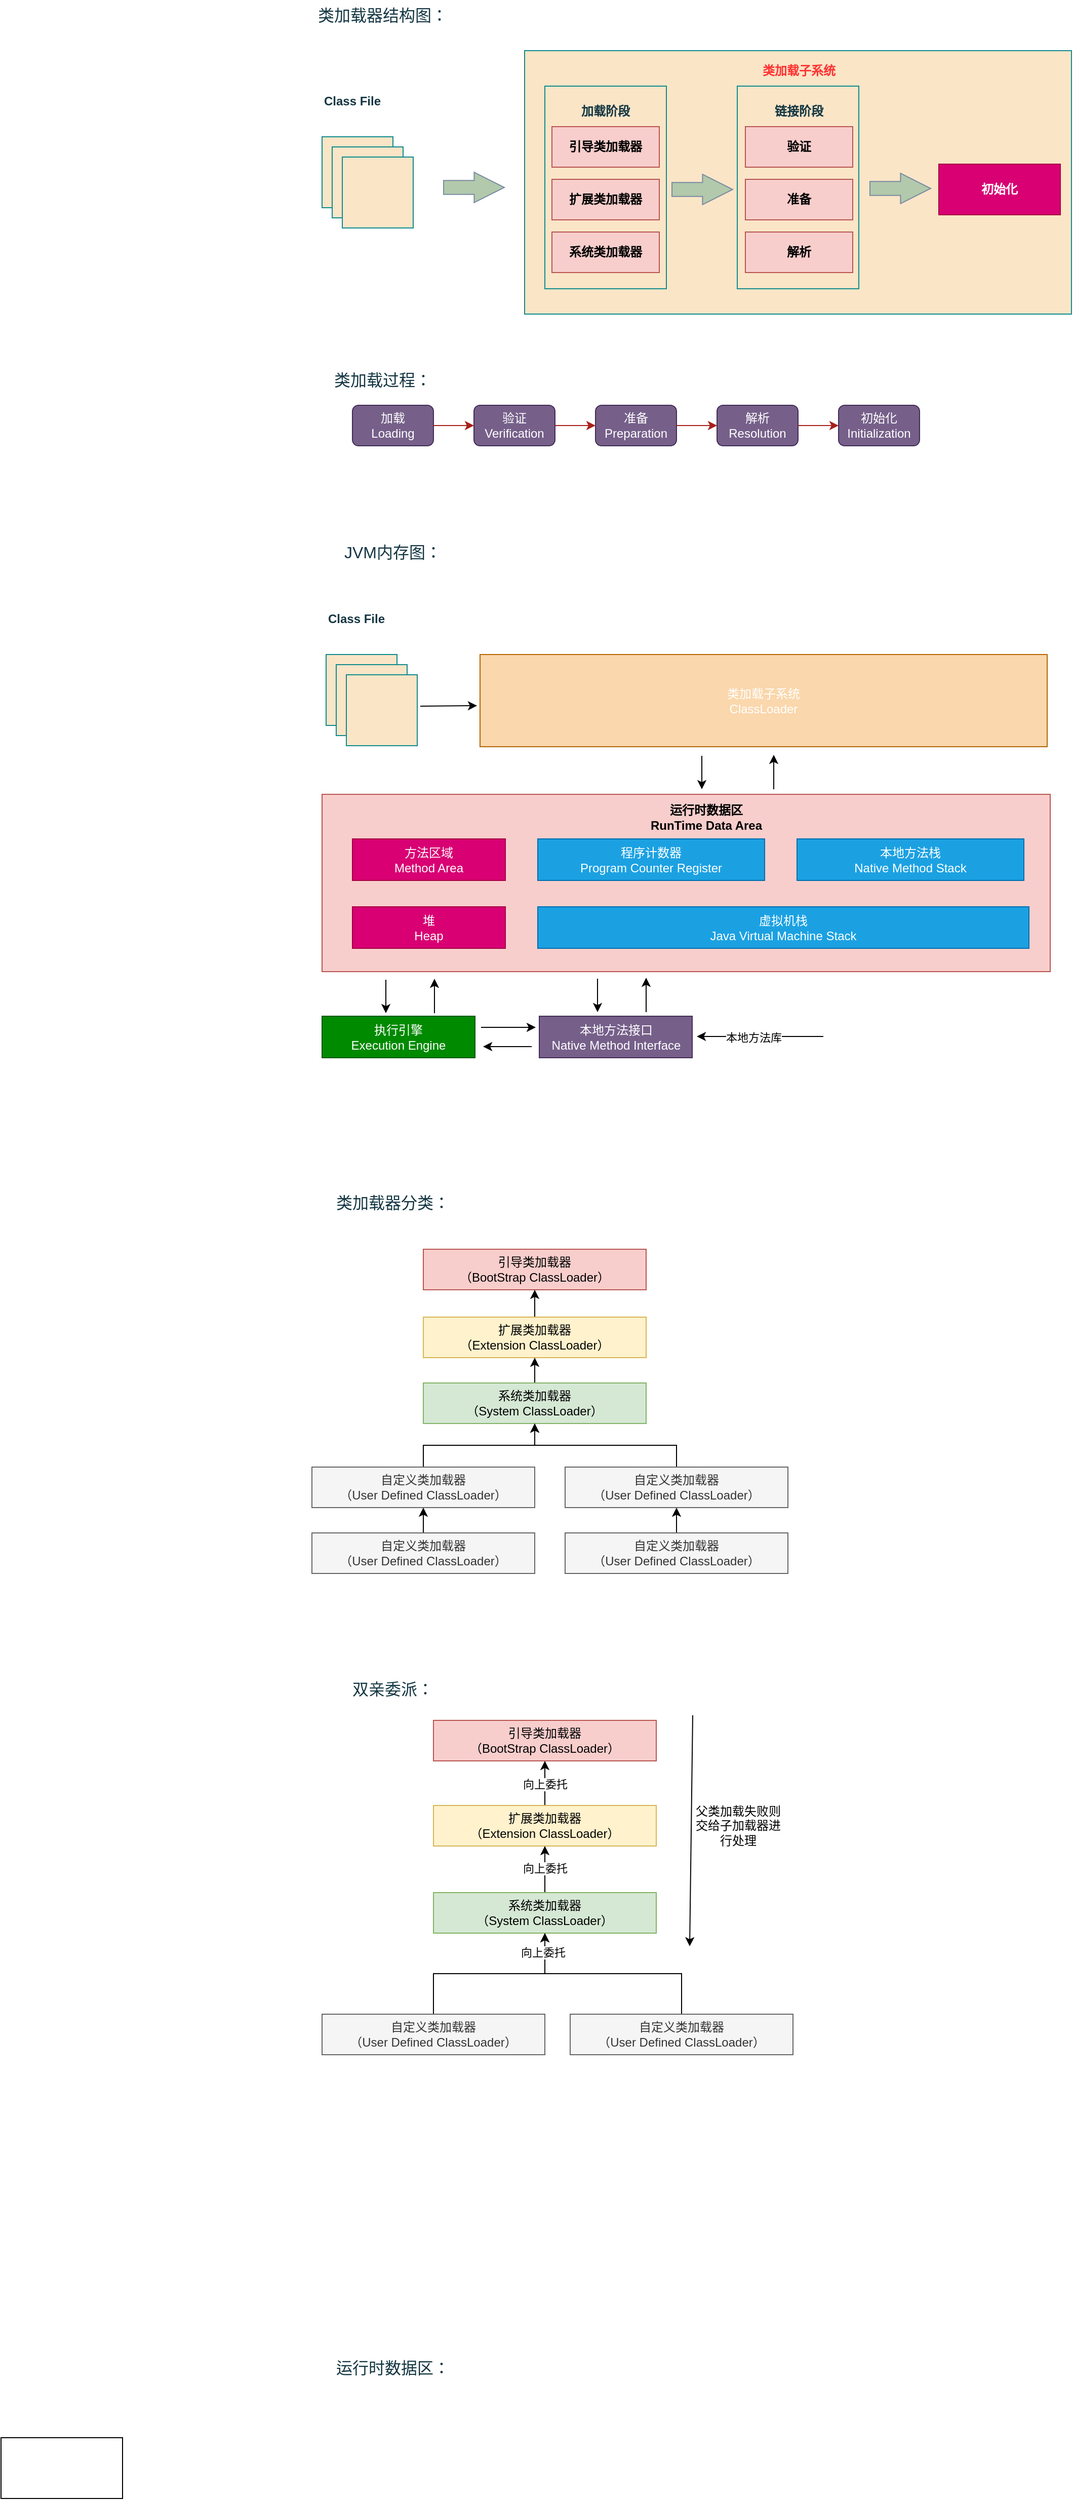 <mxfile version="28.1.2">
  <diagram name="第 1 页" id="eqtePIM6AgWa9ITxUycX">
    <mxGraphModel dx="2040" dy="730" grid="0" gridSize="10" guides="1" tooltips="1" connect="1" arrows="1" fold="1" page="1" pageScale="1" pageWidth="827" pageHeight="1169" math="0" shadow="0">
      <root>
        <mxCell id="0" />
        <mxCell id="1" parent="0" />
        <mxCell id="AoabHPwV4vqNmbXxIZFJ-24" value="" style="group" parent="1" vertex="1" connectable="0">
          <mxGeometry x="50" y="90" width="740" height="260" as="geometry" />
        </mxCell>
        <mxCell id="AoabHPwV4vqNmbXxIZFJ-2" value="" style="rounded=0;whiteSpace=wrap;html=1;labelBackgroundColor=none;fillColor=#FAE5C7;strokeColor=#0F8B8D;fontColor=#143642;fontStyle=1" parent="AoabHPwV4vqNmbXxIZFJ-24" vertex="1">
          <mxGeometry y="85" width="70" height="70" as="geometry" />
        </mxCell>
        <mxCell id="AoabHPwV4vqNmbXxIZFJ-3" value="" style="rounded=0;whiteSpace=wrap;html=1;labelBackgroundColor=none;fillColor=#FAE5C7;strokeColor=#0F8B8D;fontColor=#143642;fontStyle=1" parent="AoabHPwV4vqNmbXxIZFJ-24" vertex="1">
          <mxGeometry x="10" y="95" width="70" height="70" as="geometry" />
        </mxCell>
        <mxCell id="AoabHPwV4vqNmbXxIZFJ-4" value="" style="rounded=0;whiteSpace=wrap;html=1;labelBackgroundColor=none;fillColor=#FAE5C7;strokeColor=#0F8B8D;fontColor=#143642;fontStyle=1" parent="AoabHPwV4vqNmbXxIZFJ-24" vertex="1">
          <mxGeometry x="20" y="105" width="70" height="70" as="geometry" />
        </mxCell>
        <mxCell id="AoabHPwV4vqNmbXxIZFJ-5" value="" style="rounded=0;whiteSpace=wrap;html=1;labelBackgroundColor=none;fillColor=#FAE5C7;strokeColor=#0F8B8D;fontColor=#143642;fontStyle=1" parent="AoabHPwV4vqNmbXxIZFJ-24" vertex="1">
          <mxGeometry x="200" width="540" height="260" as="geometry" />
        </mxCell>
        <mxCell id="AoabHPwV4vqNmbXxIZFJ-8" value="&lt;font color=&quot;#ff3333&quot;&gt;类加载子系统&lt;/font&gt;" style="text;html=1;strokeColor=none;fillColor=none;align=center;verticalAlign=middle;whiteSpace=wrap;rounded=0;fontStyle=1;labelBackgroundColor=none;fontColor=#143642;" parent="AoabHPwV4vqNmbXxIZFJ-24" vertex="1">
          <mxGeometry x="421" y="5" width="100" height="30" as="geometry" />
        </mxCell>
        <mxCell id="AoabHPwV4vqNmbXxIZFJ-9" value="" style="rounded=0;whiteSpace=wrap;html=1;labelBackgroundColor=none;fillColor=#FAE5C7;strokeColor=#0F8B8D;fontColor=#143642;fontStyle=1" parent="AoabHPwV4vqNmbXxIZFJ-24" vertex="1">
          <mxGeometry x="220" y="35" width="120" height="200" as="geometry" />
        </mxCell>
        <mxCell id="AoabHPwV4vqNmbXxIZFJ-10" value="" style="rounded=0;whiteSpace=wrap;html=1;labelBackgroundColor=none;fillColor=#FAE5C7;strokeColor=#0F8B8D;fontColor=#143642;fontStyle=1" parent="AoabHPwV4vqNmbXxIZFJ-24" vertex="1">
          <mxGeometry x="410" y="35" width="120" height="200" as="geometry" />
        </mxCell>
        <mxCell id="AoabHPwV4vqNmbXxIZFJ-11" value="初始化" style="rounded=0;whiteSpace=wrap;html=1;labelBackgroundColor=none;fillColor=#d80073;strokeColor=#A50040;fontColor=#ffffff;fontStyle=1" parent="AoabHPwV4vqNmbXxIZFJ-24" vertex="1">
          <mxGeometry x="609" y="112" width="120" height="50" as="geometry" />
        </mxCell>
        <mxCell id="AoabHPwV4vqNmbXxIZFJ-12" value="加载阶段" style="text;html=1;strokeColor=none;fillColor=none;align=center;verticalAlign=middle;whiteSpace=wrap;rounded=0;labelBackgroundColor=none;fontColor=#143642;fontStyle=1" parent="AoabHPwV4vqNmbXxIZFJ-24" vertex="1">
          <mxGeometry x="250" y="45" width="60" height="30" as="geometry" />
        </mxCell>
        <mxCell id="AoabHPwV4vqNmbXxIZFJ-13" value="链接阶段" style="text;html=1;strokeColor=none;fillColor=none;align=center;verticalAlign=middle;whiteSpace=wrap;rounded=0;labelBackgroundColor=none;fontColor=#143642;fontStyle=1" parent="AoabHPwV4vqNmbXxIZFJ-24" vertex="1">
          <mxGeometry x="441" y="45" width="60" height="30" as="geometry" />
        </mxCell>
        <mxCell id="AoabHPwV4vqNmbXxIZFJ-14" value="引导类加载器" style="rounded=0;whiteSpace=wrap;html=1;labelBackgroundColor=none;fillColor=#f8cecc;strokeColor=#b85450;fontStyle=1" parent="AoabHPwV4vqNmbXxIZFJ-24" vertex="1">
          <mxGeometry x="227" y="75" width="106" height="40" as="geometry" />
        </mxCell>
        <mxCell id="AoabHPwV4vqNmbXxIZFJ-15" value="扩展类加载器" style="rounded=0;whiteSpace=wrap;html=1;labelBackgroundColor=none;fillColor=#f8cecc;strokeColor=#b85450;fontStyle=1" parent="AoabHPwV4vqNmbXxIZFJ-24" vertex="1">
          <mxGeometry x="227" y="127" width="106" height="40" as="geometry" />
        </mxCell>
        <mxCell id="AoabHPwV4vqNmbXxIZFJ-16" value="系统类加载器" style="rounded=0;whiteSpace=wrap;html=1;labelBackgroundColor=none;fillColor=#f8cecc;strokeColor=#b85450;fontStyle=1" parent="AoabHPwV4vqNmbXxIZFJ-24" vertex="1">
          <mxGeometry x="227" y="179" width="106" height="40" as="geometry" />
        </mxCell>
        <mxCell id="AoabHPwV4vqNmbXxIZFJ-17" value="验证" style="rounded=0;whiteSpace=wrap;html=1;labelBackgroundColor=none;fillColor=#f8cecc;strokeColor=#b85450;fontStyle=1" parent="AoabHPwV4vqNmbXxIZFJ-24" vertex="1">
          <mxGeometry x="418" y="75" width="106" height="40" as="geometry" />
        </mxCell>
        <mxCell id="AoabHPwV4vqNmbXxIZFJ-18" value="准备" style="rounded=0;whiteSpace=wrap;html=1;labelBackgroundColor=none;fillColor=#f8cecc;strokeColor=#b85450;fontStyle=1" parent="AoabHPwV4vqNmbXxIZFJ-24" vertex="1">
          <mxGeometry x="418" y="127" width="106" height="40" as="geometry" />
        </mxCell>
        <mxCell id="AoabHPwV4vqNmbXxIZFJ-19" value="解析" style="rounded=0;whiteSpace=wrap;html=1;labelBackgroundColor=none;fillColor=#f8cecc;strokeColor=#b85450;fontStyle=1" parent="AoabHPwV4vqNmbXxIZFJ-24" vertex="1">
          <mxGeometry x="418" y="179" width="106" height="40" as="geometry" />
        </mxCell>
        <mxCell id="AoabHPwV4vqNmbXxIZFJ-20" value="Class File" style="text;html=1;strokeColor=none;fillColor=none;align=center;verticalAlign=middle;whiteSpace=wrap;rounded=0;fontColor=#143642;fontStyle=1" parent="AoabHPwV4vqNmbXxIZFJ-24" vertex="1">
          <mxGeometry y="35" width="60" height="30" as="geometry" />
        </mxCell>
        <mxCell id="AoabHPwV4vqNmbXxIZFJ-21" value="" style="html=1;shadow=0;dashed=0;align=center;verticalAlign=middle;shape=mxgraph.arrows2.arrow;dy=0.54;dx=29.8;direction=east;notch=0;strokeColor=#788AA3;fontColor=#46495D;fillColor=#B2C9AB;" parent="AoabHPwV4vqNmbXxIZFJ-24" vertex="1">
          <mxGeometry x="120" y="120" width="60" height="30" as="geometry" />
        </mxCell>
        <mxCell id="AoabHPwV4vqNmbXxIZFJ-22" value="" style="html=1;shadow=0;dashed=0;align=center;verticalAlign=middle;shape=mxgraph.arrows2.arrow;dy=0.54;dx=29.8;direction=east;notch=0;strokeColor=#788AA3;fontColor=#46495D;fillColor=#B2C9AB;" parent="AoabHPwV4vqNmbXxIZFJ-24" vertex="1">
          <mxGeometry x="345.5" y="122" width="60" height="30" as="geometry" />
        </mxCell>
        <mxCell id="AoabHPwV4vqNmbXxIZFJ-23" value="" style="html=1;shadow=0;dashed=0;align=center;verticalAlign=middle;shape=mxgraph.arrows2.arrow;dy=0.54;dx=29.8;direction=east;notch=0;strokeColor=#788AA3;fontColor=#46495D;fillColor=#B2C9AB;" parent="AoabHPwV4vqNmbXxIZFJ-24" vertex="1">
          <mxGeometry x="541" y="121" width="60" height="30" as="geometry" />
        </mxCell>
        <mxCell id="AoabHPwV4vqNmbXxIZFJ-25" value="类加载器结构图：" style="text;html=1;strokeColor=none;fillColor=none;align=center;verticalAlign=middle;whiteSpace=wrap;rounded=0;fontColor=#143642;fontSize=16;" parent="1" vertex="1">
          <mxGeometry x="40" y="40" width="140" height="30" as="geometry" />
        </mxCell>
        <mxCell id="AoabHPwV4vqNmbXxIZFJ-37" value="" style="group" parent="1" vertex="1" connectable="0">
          <mxGeometry x="40" y="400" width="600" height="80" as="geometry" />
        </mxCell>
        <mxCell id="AoabHPwV4vqNmbXxIZFJ-26" value="类加载过程：" style="text;html=1;strokeColor=none;fillColor=none;align=center;verticalAlign=middle;whiteSpace=wrap;rounded=0;fontColor=#143642;fontSize=16;" parent="AoabHPwV4vqNmbXxIZFJ-37" vertex="1">
          <mxGeometry width="140" height="30" as="geometry" />
        </mxCell>
        <mxCell id="AoabHPwV4vqNmbXxIZFJ-28" value="加载&lt;br&gt;Loading" style="rounded=1;whiteSpace=wrap;html=1;strokeColor=#432D57;fontColor=#ffffff;fillColor=#76608a;" parent="AoabHPwV4vqNmbXxIZFJ-37" vertex="1">
          <mxGeometry x="40" y="40" width="80" height="40" as="geometry" />
        </mxCell>
        <mxCell id="AoabHPwV4vqNmbXxIZFJ-29" value="验证&lt;br&gt;Verification" style="rounded=1;whiteSpace=wrap;html=1;strokeColor=#432D57;fontColor=#ffffff;fillColor=#76608a;" parent="AoabHPwV4vqNmbXxIZFJ-37" vertex="1">
          <mxGeometry x="160" y="40" width="80" height="40" as="geometry" />
        </mxCell>
        <mxCell id="AoabHPwV4vqNmbXxIZFJ-33" value="" style="edgeStyle=orthogonalEdgeStyle;rounded=0;orthogonalLoop=1;jettySize=auto;html=1;strokeColor=#A8201A;fontColor=#143642;fillColor=#FAE5C7;" parent="AoabHPwV4vqNmbXxIZFJ-37" source="AoabHPwV4vqNmbXxIZFJ-28" target="AoabHPwV4vqNmbXxIZFJ-29" edge="1">
          <mxGeometry relative="1" as="geometry" />
        </mxCell>
        <mxCell id="AoabHPwV4vqNmbXxIZFJ-30" value="准备&lt;br&gt;Preparation" style="rounded=1;whiteSpace=wrap;html=1;strokeColor=#432D57;fontColor=#ffffff;fillColor=#76608a;" parent="AoabHPwV4vqNmbXxIZFJ-37" vertex="1">
          <mxGeometry x="280" y="40" width="80" height="40" as="geometry" />
        </mxCell>
        <mxCell id="AoabHPwV4vqNmbXxIZFJ-34" value="" style="edgeStyle=orthogonalEdgeStyle;rounded=0;orthogonalLoop=1;jettySize=auto;html=1;strokeColor=#A8201A;fontColor=#143642;fillColor=#FAE5C7;" parent="AoabHPwV4vqNmbXxIZFJ-37" source="AoabHPwV4vqNmbXxIZFJ-29" target="AoabHPwV4vqNmbXxIZFJ-30" edge="1">
          <mxGeometry relative="1" as="geometry" />
        </mxCell>
        <mxCell id="AoabHPwV4vqNmbXxIZFJ-31" value="解析&lt;br&gt;Resolution" style="rounded=1;whiteSpace=wrap;html=1;strokeColor=#432D57;fontColor=#ffffff;fillColor=#76608a;" parent="AoabHPwV4vqNmbXxIZFJ-37" vertex="1">
          <mxGeometry x="400" y="40" width="80" height="40" as="geometry" />
        </mxCell>
        <mxCell id="AoabHPwV4vqNmbXxIZFJ-35" value="" style="edgeStyle=orthogonalEdgeStyle;rounded=0;orthogonalLoop=1;jettySize=auto;html=1;strokeColor=#A8201A;fontColor=#143642;fillColor=#FAE5C7;" parent="AoabHPwV4vqNmbXxIZFJ-37" source="AoabHPwV4vqNmbXxIZFJ-30" target="AoabHPwV4vqNmbXxIZFJ-31" edge="1">
          <mxGeometry relative="1" as="geometry" />
        </mxCell>
        <mxCell id="AoabHPwV4vqNmbXxIZFJ-32" value="初始化&lt;br&gt;Initialization" style="rounded=1;whiteSpace=wrap;html=1;strokeColor=#432D57;fontColor=#ffffff;fillColor=#76608a;" parent="AoabHPwV4vqNmbXxIZFJ-37" vertex="1">
          <mxGeometry x="520" y="40" width="80" height="40" as="geometry" />
        </mxCell>
        <mxCell id="AoabHPwV4vqNmbXxIZFJ-36" value="" style="edgeStyle=orthogonalEdgeStyle;rounded=0;orthogonalLoop=1;jettySize=auto;html=1;strokeColor=#A8201A;fontColor=#143642;fillColor=#FAE5C7;" parent="AoabHPwV4vqNmbXxIZFJ-37" source="AoabHPwV4vqNmbXxIZFJ-31" target="AoabHPwV4vqNmbXxIZFJ-32" edge="1">
          <mxGeometry relative="1" as="geometry" />
        </mxCell>
        <mxCell id="120FaNfCN4efDwmngprg-2" value="JVM内存图：" style="text;html=1;strokeColor=none;fillColor=none;align=center;verticalAlign=middle;whiteSpace=wrap;rounded=0;fontColor=#143642;fontSize=16;" vertex="1" parent="1">
          <mxGeometry x="50" y="570" width="140" height="30" as="geometry" />
        </mxCell>
        <mxCell id="120FaNfCN4efDwmngprg-33" value="" style="group" vertex="1" connectable="0" parent="1">
          <mxGeometry x="50" y="636" width="719" height="448" as="geometry" />
        </mxCell>
        <mxCell id="120FaNfCN4efDwmngprg-3" value="" style="rounded=0;whiteSpace=wrap;html=1;labelBackgroundColor=none;fillColor=#FAE5C7;strokeColor=#0F8B8D;fontColor=#143642;fontStyle=1" vertex="1" parent="120FaNfCN4efDwmngprg-33">
          <mxGeometry x="4" y="50" width="70" height="70" as="geometry" />
        </mxCell>
        <mxCell id="120FaNfCN4efDwmngprg-4" value="" style="rounded=0;whiteSpace=wrap;html=1;labelBackgroundColor=none;fillColor=#FAE5C7;strokeColor=#0F8B8D;fontColor=#143642;fontStyle=1" vertex="1" parent="120FaNfCN4efDwmngprg-33">
          <mxGeometry x="14" y="60" width="70" height="70" as="geometry" />
        </mxCell>
        <mxCell id="120FaNfCN4efDwmngprg-5" value="" style="rounded=0;whiteSpace=wrap;html=1;labelBackgroundColor=none;fillColor=#FAE5C7;strokeColor=#0F8B8D;fontColor=#143642;fontStyle=1" vertex="1" parent="120FaNfCN4efDwmngprg-33">
          <mxGeometry x="24" y="70" width="70" height="70" as="geometry" />
        </mxCell>
        <mxCell id="120FaNfCN4efDwmngprg-6" value="Class File" style="text;html=1;strokeColor=none;fillColor=none;align=center;verticalAlign=middle;whiteSpace=wrap;rounded=0;fontColor=#143642;fontStyle=1" vertex="1" parent="120FaNfCN4efDwmngprg-33">
          <mxGeometry x="4" width="60" height="30" as="geometry" />
        </mxCell>
        <mxCell id="120FaNfCN4efDwmngprg-7" value="&lt;font style=&quot;color: rgb(255, 255, 255);&quot;&gt;类加载子系统&lt;br&gt;ClassLoader&lt;/font&gt;" style="rounded=0;whiteSpace=wrap;html=1;fillColor=#fad7ac;strokeColor=#b46504;" vertex="1" parent="120FaNfCN4efDwmngprg-33">
          <mxGeometry x="156" y="50" width="560" height="91" as="geometry" />
        </mxCell>
        <mxCell id="120FaNfCN4efDwmngprg-9" value="" style="rounded=0;whiteSpace=wrap;html=1;fillColor=#f8cecc;strokeColor=#b85450;" vertex="1" parent="120FaNfCN4efDwmngprg-33">
          <mxGeometry y="188" width="719" height="175" as="geometry" />
        </mxCell>
        <mxCell id="120FaNfCN4efDwmngprg-10" value="&lt;b&gt;运行时数据区&lt;br&gt;RunTime Data Area&lt;/b&gt;" style="text;html=1;align=center;verticalAlign=middle;whiteSpace=wrap;rounded=0;" vertex="1" parent="120FaNfCN4efDwmngprg-33">
          <mxGeometry x="306.5" y="196" width="144.5" height="30" as="geometry" />
        </mxCell>
        <mxCell id="120FaNfCN4efDwmngprg-12" value="方法区域&lt;br&gt;Method Area" style="rounded=0;whiteSpace=wrap;html=1;fillColor=#d80073;fontColor=#ffffff;strokeColor=#A50040;" vertex="1" parent="120FaNfCN4efDwmngprg-33">
          <mxGeometry x="30" y="232" width="151" height="41" as="geometry" />
        </mxCell>
        <mxCell id="120FaNfCN4efDwmngprg-13" value="堆&lt;br&gt;Heap" style="rounded=0;whiteSpace=wrap;html=1;fillColor=#d80073;fontColor=#ffffff;strokeColor=#A50040;" vertex="1" parent="120FaNfCN4efDwmngprg-33">
          <mxGeometry x="30" y="299" width="151" height="41" as="geometry" />
        </mxCell>
        <mxCell id="120FaNfCN4efDwmngprg-14" value="程序计数器&lt;br&gt;Program Counter Register" style="rounded=0;whiteSpace=wrap;html=1;fillColor=#1ba1e2;fontColor=#ffffff;strokeColor=#006EAF;" vertex="1" parent="120FaNfCN4efDwmngprg-33">
          <mxGeometry x="213" y="232" width="224" height="41" as="geometry" />
        </mxCell>
        <mxCell id="120FaNfCN4efDwmngprg-16" value="本地方法栈&lt;br&gt;Native Method Stack" style="rounded=0;whiteSpace=wrap;html=1;fillColor=#1ba1e2;fontColor=#ffffff;strokeColor=#006EAF;" vertex="1" parent="120FaNfCN4efDwmngprg-33">
          <mxGeometry x="469" y="232" width="224" height="41" as="geometry" />
        </mxCell>
        <mxCell id="120FaNfCN4efDwmngprg-17" value="虚拟机栈&lt;br&gt;Java Virtual Machine Stack" style="rounded=0;whiteSpace=wrap;html=1;fillColor=#1ba1e2;fontColor=#ffffff;strokeColor=#006EAF;" vertex="1" parent="120FaNfCN4efDwmngprg-33">
          <mxGeometry x="213" y="299" width="485" height="41" as="geometry" />
        </mxCell>
        <mxCell id="120FaNfCN4efDwmngprg-18" value="执行引擎&lt;br&gt;Execution Engine" style="rounded=0;whiteSpace=wrap;html=1;fillColor=#008a00;fontColor=#ffffff;strokeColor=#005700;" vertex="1" parent="120FaNfCN4efDwmngprg-33">
          <mxGeometry y="407" width="151" height="41" as="geometry" />
        </mxCell>
        <mxCell id="120FaNfCN4efDwmngprg-19" value="本地方法接口&lt;br&gt;Native Method Interface" style="rounded=0;whiteSpace=wrap;html=1;fillColor=#76608a;fontColor=#ffffff;strokeColor=#432D57;" vertex="1" parent="120FaNfCN4efDwmngprg-33">
          <mxGeometry x="214.5" y="407" width="151" height="41" as="geometry" />
        </mxCell>
        <mxCell id="120FaNfCN4efDwmngprg-21" value="" style="endArrow=classic;html=1;rounded=0;entryX=0;entryY=0.5;entryDx=0;entryDy=0;" edge="1" parent="120FaNfCN4efDwmngprg-33">
          <mxGeometry width="50" height="50" relative="1" as="geometry">
            <mxPoint x="97" y="101" as="sourcePoint" />
            <mxPoint x="153" y="100.5" as="targetPoint" />
          </mxGeometry>
        </mxCell>
        <mxCell id="120FaNfCN4efDwmngprg-23" value="" style="endArrow=classic;html=1;rounded=0;" edge="1" parent="120FaNfCN4efDwmngprg-33">
          <mxGeometry width="50" height="50" relative="1" as="geometry">
            <mxPoint x="375" y="150" as="sourcePoint" />
            <mxPoint x="375" y="183" as="targetPoint" />
          </mxGeometry>
        </mxCell>
        <mxCell id="120FaNfCN4efDwmngprg-24" value="" style="endArrow=classic;html=1;rounded=0;" edge="1" parent="120FaNfCN4efDwmngprg-33">
          <mxGeometry width="50" height="50" relative="1" as="geometry">
            <mxPoint x="446" y="183" as="sourcePoint" />
            <mxPoint x="446" y="149" as="targetPoint" />
          </mxGeometry>
        </mxCell>
        <mxCell id="120FaNfCN4efDwmngprg-25" value="" style="endArrow=classic;html=1;rounded=0;" edge="1" parent="120FaNfCN4efDwmngprg-33">
          <mxGeometry width="50" height="50" relative="1" as="geometry">
            <mxPoint x="63" y="371" as="sourcePoint" />
            <mxPoint x="63" y="404" as="targetPoint" />
          </mxGeometry>
        </mxCell>
        <mxCell id="120FaNfCN4efDwmngprg-26" value="" style="endArrow=classic;html=1;rounded=0;" edge="1" parent="120FaNfCN4efDwmngprg-33">
          <mxGeometry width="50" height="50" relative="1" as="geometry">
            <mxPoint x="111" y="404" as="sourcePoint" />
            <mxPoint x="111" y="370" as="targetPoint" />
          </mxGeometry>
        </mxCell>
        <mxCell id="120FaNfCN4efDwmngprg-27" value="" style="endArrow=classic;html=1;rounded=0;" edge="1" parent="120FaNfCN4efDwmngprg-33">
          <mxGeometry width="50" height="50" relative="1" as="geometry">
            <mxPoint x="272" y="370" as="sourcePoint" />
            <mxPoint x="272" y="403" as="targetPoint" />
          </mxGeometry>
        </mxCell>
        <mxCell id="120FaNfCN4efDwmngprg-28" value="" style="endArrow=classic;html=1;rounded=0;" edge="1" parent="120FaNfCN4efDwmngprg-33">
          <mxGeometry width="50" height="50" relative="1" as="geometry">
            <mxPoint x="320" y="403" as="sourcePoint" />
            <mxPoint x="320" y="369" as="targetPoint" />
          </mxGeometry>
        </mxCell>
        <mxCell id="120FaNfCN4efDwmngprg-29" value="" style="endArrow=classic;html=1;rounded=0;" edge="1" parent="120FaNfCN4efDwmngprg-33">
          <mxGeometry width="50" height="50" relative="1" as="geometry">
            <mxPoint x="157" y="418" as="sourcePoint" />
            <mxPoint x="211" y="418" as="targetPoint" />
          </mxGeometry>
        </mxCell>
        <mxCell id="120FaNfCN4efDwmngprg-30" value="" style="endArrow=classic;html=1;rounded=0;" edge="1" parent="120FaNfCN4efDwmngprg-33">
          <mxGeometry width="50" height="50" relative="1" as="geometry">
            <mxPoint x="207" y="437" as="sourcePoint" />
            <mxPoint x="159" y="437" as="targetPoint" />
          </mxGeometry>
        </mxCell>
        <mxCell id="120FaNfCN4efDwmngprg-31" value="" style="endArrow=classic;html=1;rounded=0;" edge="1" parent="120FaNfCN4efDwmngprg-33">
          <mxGeometry width="50" height="50" relative="1" as="geometry">
            <mxPoint x="495" y="427" as="sourcePoint" />
            <mxPoint x="370" y="427" as="targetPoint" />
          </mxGeometry>
        </mxCell>
        <mxCell id="120FaNfCN4efDwmngprg-32" value="本地方法库" style="edgeLabel;html=1;align=center;verticalAlign=middle;resizable=0;points=[];" vertex="1" connectable="0" parent="120FaNfCN4efDwmngprg-31">
          <mxGeometry x="0.216" y="2" relative="1" as="geometry">
            <mxPoint x="7" y="-1" as="offset" />
          </mxGeometry>
        </mxCell>
        <mxCell id="120FaNfCN4efDwmngprg-34" value="" style="rounded=0;whiteSpace=wrap;html=1;" vertex="1" parent="1">
          <mxGeometry x="-267" y="2446" width="120" height="60" as="geometry" />
        </mxCell>
        <mxCell id="120FaNfCN4efDwmngprg-72" value="" style="group" vertex="1" connectable="0" parent="1">
          <mxGeometry x="50" y="1692" width="465" height="376" as="geometry" />
        </mxCell>
        <mxCell id="120FaNfCN4efDwmngprg-50" value="双亲委派：" style="text;html=1;strokeColor=none;fillColor=none;align=center;verticalAlign=middle;whiteSpace=wrap;rounded=0;fontColor=#143642;fontSize=16;" vertex="1" parent="120FaNfCN4efDwmngprg-72">
          <mxGeometry width="140" height="30" as="geometry" />
        </mxCell>
        <mxCell id="120FaNfCN4efDwmngprg-51" value="引导类加载器&lt;br&gt;（BootStrap ClassLoader）" style="rounded=0;whiteSpace=wrap;html=1;fillColor=#f8cecc;strokeColor=#b85450;" vertex="1" parent="120FaNfCN4efDwmngprg-72">
          <mxGeometry x="110" y="46" width="220" height="40" as="geometry" />
        </mxCell>
        <mxCell id="120FaNfCN4efDwmngprg-52" value="" style="edgeStyle=orthogonalEdgeStyle;rounded=0;orthogonalLoop=1;jettySize=auto;html=1;" edge="1" parent="120FaNfCN4efDwmngprg-72" source="120FaNfCN4efDwmngprg-53" target="120FaNfCN4efDwmngprg-51">
          <mxGeometry relative="1" as="geometry" />
        </mxCell>
        <mxCell id="120FaNfCN4efDwmngprg-67" value="向上委托" style="edgeLabel;html=1;align=center;verticalAlign=middle;resizable=0;points=[];" vertex="1" connectable="0" parent="120FaNfCN4efDwmngprg-52">
          <mxGeometry x="-0.045" relative="1" as="geometry">
            <mxPoint as="offset" />
          </mxGeometry>
        </mxCell>
        <mxCell id="120FaNfCN4efDwmngprg-53" value="扩展类加载器&lt;br&gt;（Extension ClassLoader）" style="rounded=0;whiteSpace=wrap;html=1;fillColor=#fff2cc;strokeColor=#d6b656;" vertex="1" parent="120FaNfCN4efDwmngprg-72">
          <mxGeometry x="110" y="130" width="220" height="40" as="geometry" />
        </mxCell>
        <mxCell id="120FaNfCN4efDwmngprg-54" value="" style="edgeStyle=orthogonalEdgeStyle;rounded=0;orthogonalLoop=1;jettySize=auto;html=1;" edge="1" parent="120FaNfCN4efDwmngprg-72" source="120FaNfCN4efDwmngprg-55" target="120FaNfCN4efDwmngprg-53">
          <mxGeometry relative="1" as="geometry" />
        </mxCell>
        <mxCell id="120FaNfCN4efDwmngprg-65" value="&lt;span style=&quot;color: rgba(0, 0, 0, 0); font-family: monospace; font-size: 0px; text-align: start; background-color: rgb(236, 236, 236);&quot;&gt;%3CmxGraphModel%3E%3Croot%3E%3CmxCell%20id%3D%220%22%2F%3E%3CmxCell%20id%3D%221%22%20parent%3D%220%22%2F%3E%3CmxCell%20id%3D%222%22%20value%3D%22%E5%90%91%E4%B8%8A%E5%A7%94%E6%89%98%22%20style%3D%22edgeLabel%3Bhtml%3D1%3Balign%3Dcenter%3BverticalAlign%3Dmiddle%3Bresizable%3D0%3Bpoints%3D%5B%5D%3B%22%20vertex%3D%221%22%20connectable%3D%220%22%20parent%3D%221%22%3E%3CmxGeometry%20x%3D%22268%22%20y%3D%221972%22%20as%3D%22geometry%22%2F%3E%3C%2FmxCell%3E%3C%2Froot%3E%3C%2FmxGraphModel%3E&lt;/span&gt;" style="edgeLabel;html=1;align=center;verticalAlign=middle;resizable=0;points=[];" vertex="1" connectable="0" parent="120FaNfCN4efDwmngprg-54">
          <mxGeometry x="0.077" y="3" relative="1" as="geometry">
            <mxPoint as="offset" />
          </mxGeometry>
        </mxCell>
        <mxCell id="120FaNfCN4efDwmngprg-66" value="向上委托" style="edgeLabel;html=1;align=center;verticalAlign=middle;resizable=0;points=[];" vertex="1" connectable="0" parent="120FaNfCN4efDwmngprg-54">
          <mxGeometry x="0.043" relative="1" as="geometry">
            <mxPoint as="offset" />
          </mxGeometry>
        </mxCell>
        <mxCell id="120FaNfCN4efDwmngprg-55" value="系统类加载器&lt;br&gt;（System ClassLoader）" style="rounded=0;whiteSpace=wrap;html=1;fillColor=#d5e8d4;strokeColor=#82b366;" vertex="1" parent="120FaNfCN4efDwmngprg-72">
          <mxGeometry x="110" y="216" width="220" height="40" as="geometry" />
        </mxCell>
        <mxCell id="120FaNfCN4efDwmngprg-56" value="" style="edgeStyle=orthogonalEdgeStyle;rounded=0;orthogonalLoop=1;jettySize=auto;html=1;" edge="1" parent="120FaNfCN4efDwmngprg-72" source="120FaNfCN4efDwmngprg-57" target="120FaNfCN4efDwmngprg-55">
          <mxGeometry relative="1" as="geometry" />
        </mxCell>
        <mxCell id="120FaNfCN4efDwmngprg-57" value="自定义类加载器&lt;br&gt;（User Defined ClassLoader）" style="rounded=0;whiteSpace=wrap;html=1;fillColor=#f5f5f5;fontColor=#333333;strokeColor=#666666;" vertex="1" parent="120FaNfCN4efDwmngprg-72">
          <mxGeometry y="336" width="220" height="40" as="geometry" />
        </mxCell>
        <mxCell id="120FaNfCN4efDwmngprg-58" value="" style="edgeStyle=orthogonalEdgeStyle;rounded=0;orthogonalLoop=1;jettySize=auto;html=1;" edge="1" parent="120FaNfCN4efDwmngprg-72" source="120FaNfCN4efDwmngprg-59" target="120FaNfCN4efDwmngprg-55">
          <mxGeometry relative="1" as="geometry" />
        </mxCell>
        <mxCell id="120FaNfCN4efDwmngprg-64" value="向上委托" style="edgeLabel;html=1;align=center;verticalAlign=middle;resizable=0;points=[];" vertex="1" connectable="0" parent="120FaNfCN4efDwmngprg-58">
          <mxGeometry x="0.828" y="2" relative="1" as="geometry">
            <mxPoint as="offset" />
          </mxGeometry>
        </mxCell>
        <mxCell id="120FaNfCN4efDwmngprg-59" value="自定义类加载器&lt;br style=&quot;border-color: var(--border-color);&quot;&gt;（User Defined ClassLoader）" style="rounded=0;whiteSpace=wrap;html=1;fillColor=#f5f5f5;fontColor=#333333;strokeColor=#666666;" vertex="1" parent="120FaNfCN4efDwmngprg-72">
          <mxGeometry x="245" y="336" width="220" height="40" as="geometry" />
        </mxCell>
        <mxCell id="120FaNfCN4efDwmngprg-68" value="" style="endArrow=classic;html=1;rounded=0;" edge="1" parent="120FaNfCN4efDwmngprg-72">
          <mxGeometry width="50" height="50" relative="1" as="geometry">
            <mxPoint x="366" y="41" as="sourcePoint" />
            <mxPoint x="363" y="269" as="targetPoint" />
          </mxGeometry>
        </mxCell>
        <mxCell id="120FaNfCN4efDwmngprg-71" value="父类加载失败则交给子加载器进行处理" style="text;html=1;align=center;verticalAlign=middle;whiteSpace=wrap;rounded=0;" vertex="1" parent="120FaNfCN4efDwmngprg-72">
          <mxGeometry x="368" y="116" width="86" height="68" as="geometry" />
        </mxCell>
        <mxCell id="120FaNfCN4efDwmngprg-73" value="运行时数据区：" style="text;html=1;strokeColor=none;fillColor=none;align=center;verticalAlign=middle;whiteSpace=wrap;rounded=0;fontColor=#143642;fontSize=16;" vertex="1" parent="1">
          <mxGeometry x="50" y="2362" width="140" height="30" as="geometry" />
        </mxCell>
        <mxCell id="120FaNfCN4efDwmngprg-74" value="" style="group" vertex="1" connectable="0" parent="1">
          <mxGeometry x="40" y="1212" width="470" height="381" as="geometry" />
        </mxCell>
        <mxCell id="120FaNfCN4efDwmngprg-35" value="引导类加载器&lt;br&gt;（BootStrap ClassLoader）" style="rounded=0;whiteSpace=wrap;html=1;fillColor=#f8cecc;strokeColor=#b85450;" vertex="1" parent="120FaNfCN4efDwmngprg-74">
          <mxGeometry x="110" y="61" width="220" height="40" as="geometry" />
        </mxCell>
        <mxCell id="120FaNfCN4efDwmngprg-36" value="" style="edgeStyle=orthogonalEdgeStyle;rounded=0;orthogonalLoop=1;jettySize=auto;html=1;" edge="1" parent="120FaNfCN4efDwmngprg-74" source="120FaNfCN4efDwmngprg-37" target="120FaNfCN4efDwmngprg-35">
          <mxGeometry relative="1" as="geometry" />
        </mxCell>
        <mxCell id="120FaNfCN4efDwmngprg-37" value="扩展类加载器&lt;br&gt;（Extension ClassLoader）" style="rounded=0;whiteSpace=wrap;html=1;fillColor=#fff2cc;strokeColor=#d6b656;" vertex="1" parent="120FaNfCN4efDwmngprg-74">
          <mxGeometry x="110" y="128" width="220" height="40" as="geometry" />
        </mxCell>
        <mxCell id="120FaNfCN4efDwmngprg-38" value="" style="edgeStyle=orthogonalEdgeStyle;rounded=0;orthogonalLoop=1;jettySize=auto;html=1;" edge="1" parent="120FaNfCN4efDwmngprg-74" source="120FaNfCN4efDwmngprg-39" target="120FaNfCN4efDwmngprg-37">
          <mxGeometry relative="1" as="geometry" />
        </mxCell>
        <mxCell id="120FaNfCN4efDwmngprg-39" value="系统类加载器&lt;br&gt;（System ClassLoader）" style="rounded=0;whiteSpace=wrap;html=1;fillColor=#d5e8d4;strokeColor=#82b366;" vertex="1" parent="120FaNfCN4efDwmngprg-74">
          <mxGeometry x="110" y="193" width="220" height="40" as="geometry" />
        </mxCell>
        <mxCell id="120FaNfCN4efDwmngprg-40" value="" style="edgeStyle=orthogonalEdgeStyle;rounded=0;orthogonalLoop=1;jettySize=auto;html=1;" edge="1" parent="120FaNfCN4efDwmngprg-74" source="120FaNfCN4efDwmngprg-41" target="120FaNfCN4efDwmngprg-39">
          <mxGeometry relative="1" as="geometry" />
        </mxCell>
        <mxCell id="120FaNfCN4efDwmngprg-41" value="自定义类加载器&lt;br&gt;（User Defined ClassLoader）" style="rounded=0;whiteSpace=wrap;html=1;fillColor=#f5f5f5;fontColor=#333333;strokeColor=#666666;" vertex="1" parent="120FaNfCN4efDwmngprg-74">
          <mxGeometry y="276" width="220" height="40" as="geometry" />
        </mxCell>
        <mxCell id="120FaNfCN4efDwmngprg-42" value="" style="edgeStyle=orthogonalEdgeStyle;rounded=0;orthogonalLoop=1;jettySize=auto;html=1;" edge="1" parent="120FaNfCN4efDwmngprg-74" source="120FaNfCN4efDwmngprg-43" target="120FaNfCN4efDwmngprg-39">
          <mxGeometry relative="1" as="geometry" />
        </mxCell>
        <mxCell id="120FaNfCN4efDwmngprg-43" value="自定义类加载器&lt;br style=&quot;border-color: var(--border-color);&quot;&gt;（User Defined ClassLoader）" style="rounded=0;whiteSpace=wrap;html=1;fillColor=#f5f5f5;fontColor=#333333;strokeColor=#666666;" vertex="1" parent="120FaNfCN4efDwmngprg-74">
          <mxGeometry x="250" y="276" width="220" height="40" as="geometry" />
        </mxCell>
        <mxCell id="120FaNfCN4efDwmngprg-44" value="" style="edgeStyle=orthogonalEdgeStyle;rounded=0;orthogonalLoop=1;jettySize=auto;html=1;" edge="1" parent="120FaNfCN4efDwmngprg-74" source="120FaNfCN4efDwmngprg-45" target="120FaNfCN4efDwmngprg-41">
          <mxGeometry relative="1" as="geometry" />
        </mxCell>
        <mxCell id="120FaNfCN4efDwmngprg-45" value="自定义类加载器&lt;br&gt;（User Defined ClassLoader）" style="rounded=0;whiteSpace=wrap;html=1;fillColor=#f5f5f5;fontColor=#333333;strokeColor=#666666;" vertex="1" parent="120FaNfCN4efDwmngprg-74">
          <mxGeometry y="341" width="220" height="40" as="geometry" />
        </mxCell>
        <mxCell id="120FaNfCN4efDwmngprg-46" value="" style="edgeStyle=orthogonalEdgeStyle;rounded=0;orthogonalLoop=1;jettySize=auto;html=1;" edge="1" parent="120FaNfCN4efDwmngprg-74" source="120FaNfCN4efDwmngprg-47" target="120FaNfCN4efDwmngprg-43">
          <mxGeometry relative="1" as="geometry" />
        </mxCell>
        <mxCell id="120FaNfCN4efDwmngprg-47" value="自定义类加载器&lt;br style=&quot;border-color: var(--border-color);&quot;&gt;（User Defined ClassLoader）" style="rounded=0;whiteSpace=wrap;html=1;fillColor=#f5f5f5;fontColor=#333333;strokeColor=#666666;" vertex="1" parent="120FaNfCN4efDwmngprg-74">
          <mxGeometry x="250" y="341" width="220" height="40" as="geometry" />
        </mxCell>
        <mxCell id="120FaNfCN4efDwmngprg-49" value="类加载器分类：" style="text;html=1;strokeColor=none;fillColor=none;align=center;verticalAlign=middle;whiteSpace=wrap;rounded=0;fontColor=#143642;fontSize=16;" vertex="1" parent="120FaNfCN4efDwmngprg-74">
          <mxGeometry x="10" width="140" height="30" as="geometry" />
        </mxCell>
      </root>
    </mxGraphModel>
  </diagram>
</mxfile>
